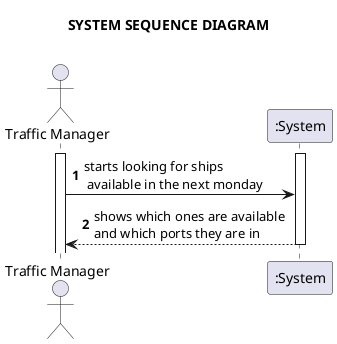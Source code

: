 @startuml
'https://plantuml.com/sequence-diagram

title <b>SYSTEM SEQUENCE DIAGRAM\n
autonumber
'hide footbox
actor "Traffic Manager" as Cap

participant ":System" as System

activate Cap
activate System

Cap -> System : starts looking for ships \n available in the next monday
System --> Cap : shows which ones are available \nand which ports they are in

deactivate System

@enduml